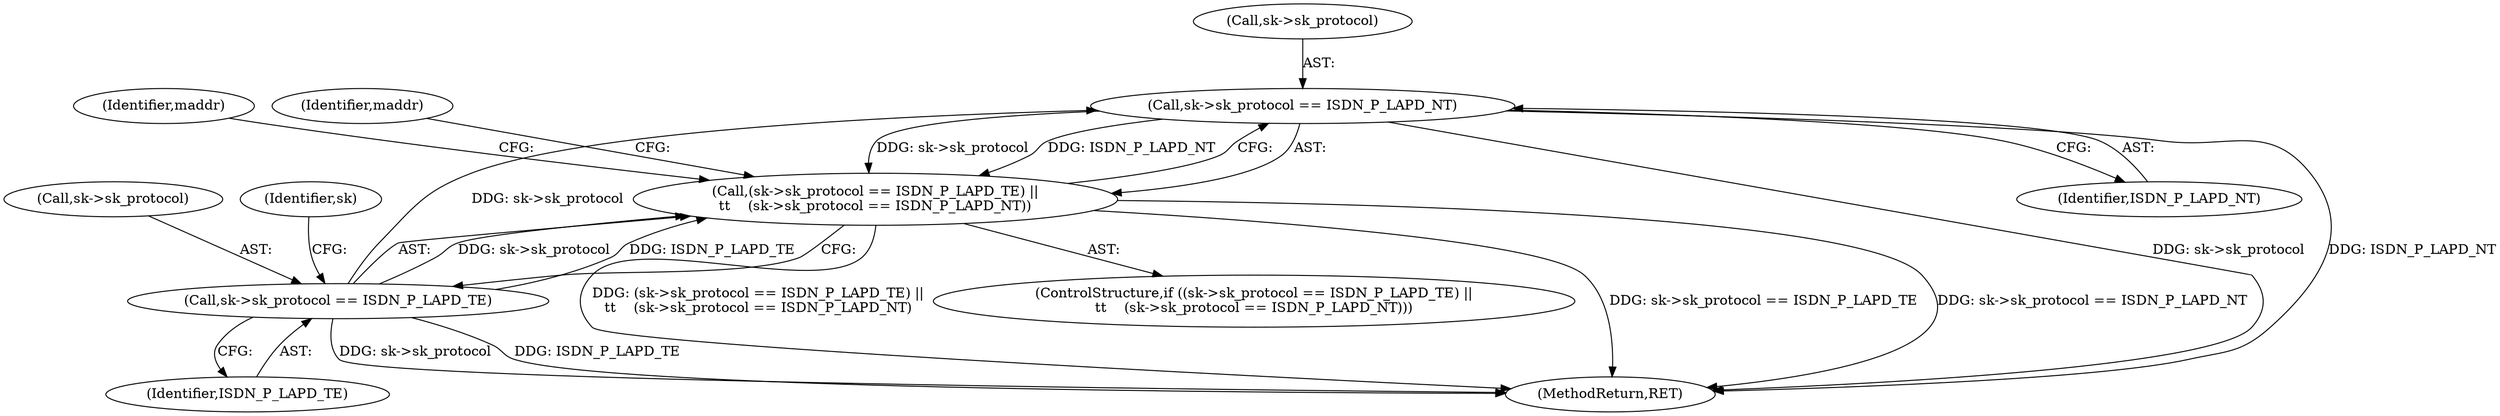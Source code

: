 digraph "0_linux_f3d3342602f8bcbf37d7c46641cb9bca7618eb1c_1@pointer" {
"1000184" [label="(Call,sk->sk_protocol == ISDN_P_LAPD_NT)"];
"1000179" [label="(Call,sk->sk_protocol == ISDN_P_LAPD_TE)"];
"1000178" [label="(Call,(sk->sk_protocol == ISDN_P_LAPD_TE) ||\n\t\t    (sk->sk_protocol == ISDN_P_LAPD_NT))"];
"1000186" [label="(Identifier,sk)"];
"1000180" [label="(Call,sk->sk_protocol)"];
"1000318" [label="(MethodReturn,RET)"];
"1000177" [label="(ControlStructure,if ((sk->sk_protocol == ISDN_P_LAPD_TE) ||\n\t\t    (sk->sk_protocol == ISDN_P_LAPD_NT)))"];
"1000192" [label="(Identifier,maddr)"];
"1000178" [label="(Call,(sk->sk_protocol == ISDN_P_LAPD_TE) ||\n\t\t    (sk->sk_protocol == ISDN_P_LAPD_NT))"];
"1000188" [label="(Identifier,ISDN_P_LAPD_NT)"];
"1000222" [label="(Identifier,maddr)"];
"1000183" [label="(Identifier,ISDN_P_LAPD_TE)"];
"1000184" [label="(Call,sk->sk_protocol == ISDN_P_LAPD_NT)"];
"1000185" [label="(Call,sk->sk_protocol)"];
"1000179" [label="(Call,sk->sk_protocol == ISDN_P_LAPD_TE)"];
"1000184" -> "1000178"  [label="AST: "];
"1000184" -> "1000188"  [label="CFG: "];
"1000185" -> "1000184"  [label="AST: "];
"1000188" -> "1000184"  [label="AST: "];
"1000178" -> "1000184"  [label="CFG: "];
"1000184" -> "1000318"  [label="DDG: sk->sk_protocol"];
"1000184" -> "1000318"  [label="DDG: ISDN_P_LAPD_NT"];
"1000184" -> "1000178"  [label="DDG: sk->sk_protocol"];
"1000184" -> "1000178"  [label="DDG: ISDN_P_LAPD_NT"];
"1000179" -> "1000184"  [label="DDG: sk->sk_protocol"];
"1000179" -> "1000178"  [label="AST: "];
"1000179" -> "1000183"  [label="CFG: "];
"1000180" -> "1000179"  [label="AST: "];
"1000183" -> "1000179"  [label="AST: "];
"1000186" -> "1000179"  [label="CFG: "];
"1000178" -> "1000179"  [label="CFG: "];
"1000179" -> "1000318"  [label="DDG: sk->sk_protocol"];
"1000179" -> "1000318"  [label="DDG: ISDN_P_LAPD_TE"];
"1000179" -> "1000178"  [label="DDG: sk->sk_protocol"];
"1000179" -> "1000178"  [label="DDG: ISDN_P_LAPD_TE"];
"1000178" -> "1000177"  [label="AST: "];
"1000192" -> "1000178"  [label="CFG: "];
"1000222" -> "1000178"  [label="CFG: "];
"1000178" -> "1000318"  [label="DDG: (sk->sk_protocol == ISDN_P_LAPD_TE) ||\n\t\t    (sk->sk_protocol == ISDN_P_LAPD_NT)"];
"1000178" -> "1000318"  [label="DDG: sk->sk_protocol == ISDN_P_LAPD_TE"];
"1000178" -> "1000318"  [label="DDG: sk->sk_protocol == ISDN_P_LAPD_NT"];
}
